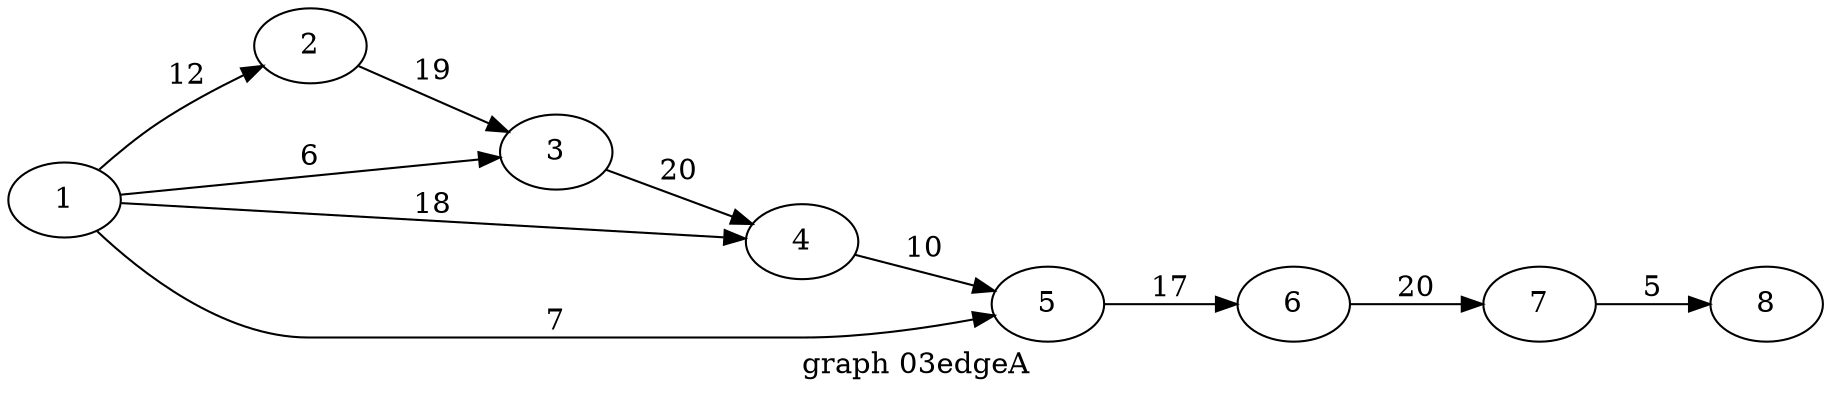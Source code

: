 digraph g{

rankdir = LR

1 -> 2 [label = " 12 "];
2 -> 3 [label = " 19 "];
3 -> 4 [label = " 20 "];
4 -> 5 [label = " 10 "];
5 -> 6 [label = " 17 "];
6 -> 7 [label = " 20 "];
7 -> 8 [label = " 5 "];
1 -> 3 [label = " 6 "];
1 -> 4 [label = " 18 "];
1 -> 5 [label = " 7 "];

label = "graph 03edgeA"
}